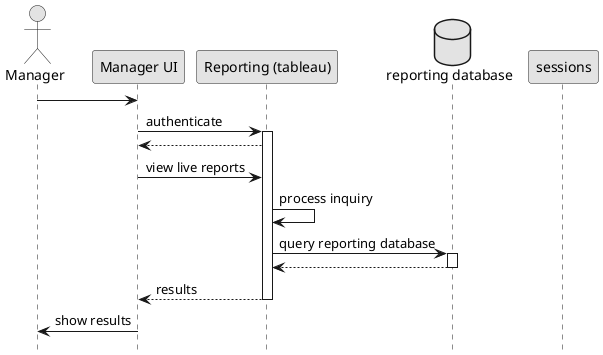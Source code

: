 @startuml View Live Reports
skinparam shadowing false
skinparam monochrome true
hide footbox

actor Manager
participant "Manager UI" as UI
participant "Reporting (tableau)" as reporting
database "reporting database" as db

Manager -> UI
UI -> reporting: authenticate
activate reporting
UI <-- reporting
UI -> reporting: view live reports
reporting -> reporting: process inquiry
reporting -> db: query reporting database
activate db
reporting <-- db
deactivate db
UI <-- reporting: results
deactivate reporting
deactivate sessions
UI -> Manager: show results

@enduml

--

@startuml build financial reports tables
skinparam shadowing false
skinparam monochrome true
hide footbox

queue "payment request" as PReq
queue "payment result" as PRes
queue "subscription created/renewed" as sub
queue "reporting event" as RE
participant "reporting adapter" as RA
database "reporting database" as db

PReq -> RE: clone for reporting
PRes -> RE: clone for reporting
sub -> RE: clone for reporting
RE -> RA: read events
activate RA
RA -> RA: transform
RA -> db: persist data
activate db
RA <-- db
deactivate db

@enduml


--

@startuml build operational reports data
skinparam shadowing false
skinparam monochrome true
hide footbox

queue "ticket created" as TC
queue "ticket assigned" as TA
queue "ticket appointment confirmed" as TA
queue "ticket closed" as TD
queue "survey filled" as SF
queue "knowledge base search query" as KN
queue "reporting event" as RE
participant "reporting adapter" as RA
database "reporting database" as db

TC -> RE: clone for reporting
TA -> RE: clone for reporting
TD -> RE: clone for reporting
SF -> RE: clone for reporting
KN -> RE: clone for reporting
RE -> RA: read events
activate RA
RA -> RA: transform
RA -> db: persist data
activate db
RA <-- db
deactivate db

@enduml

--